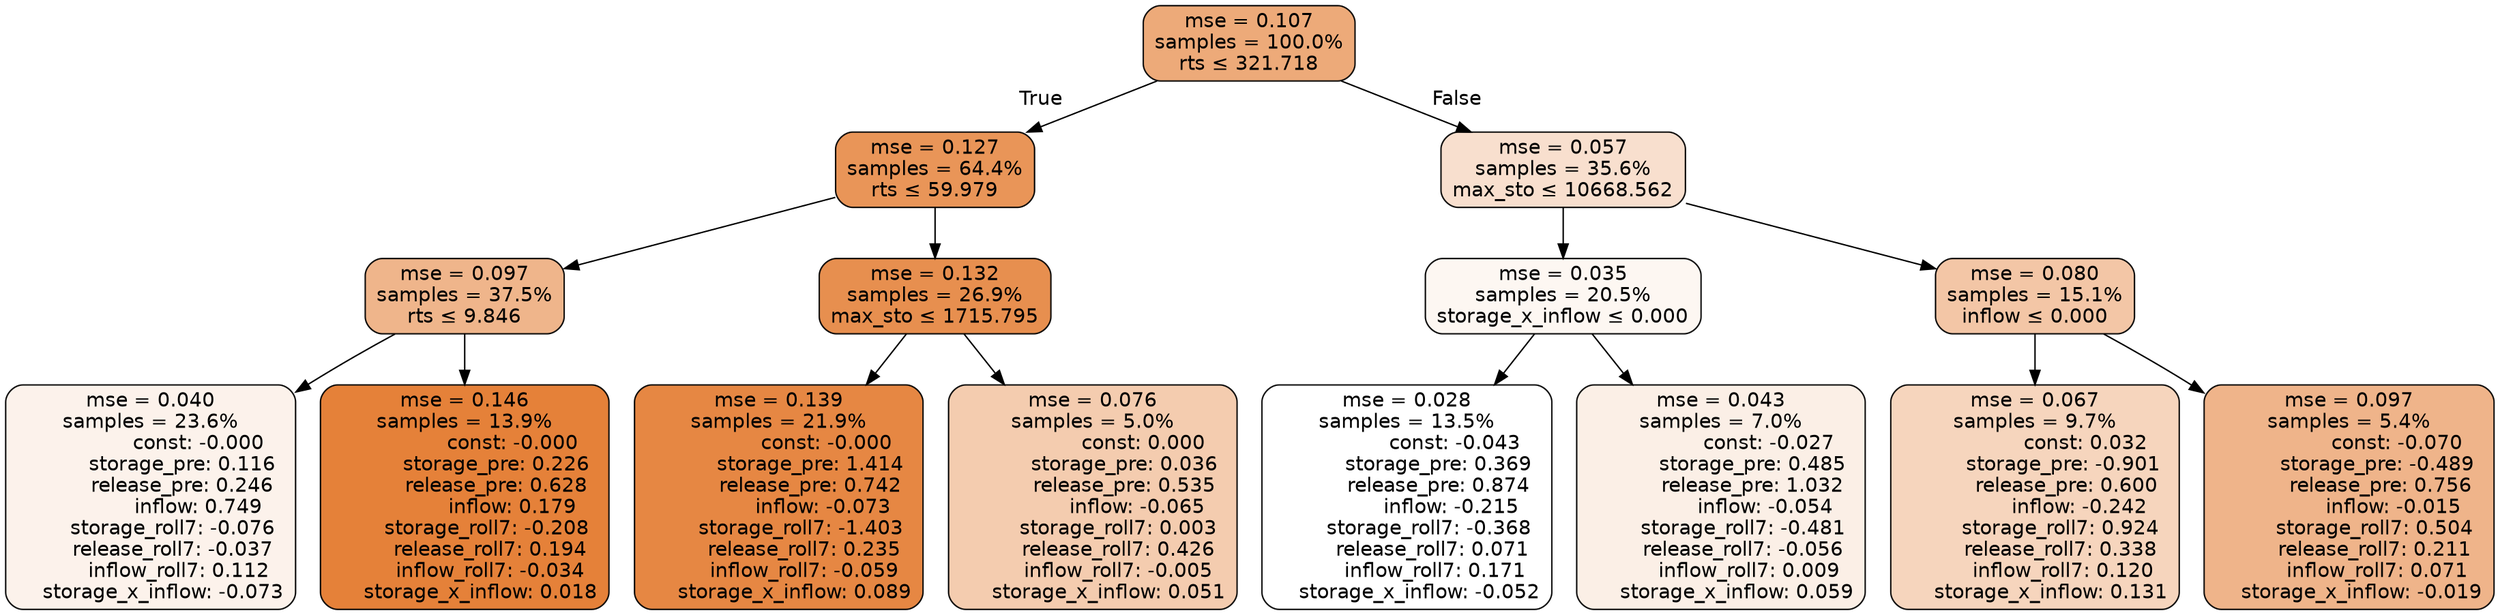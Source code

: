 digraph tree {
bgcolor="transparent"
node [shape=rectangle, style="filled, rounded", color="black", fontname=helvetica] ;
edge [fontname=helvetica] ;
	"0" [label="mse = 0.107
samples = 100.0%
rts &le; 321.718", fillcolor="#edaa79"]
	"1" [label="mse = 0.127
samples = 64.4%
rts &le; 59.979", fillcolor="#e99558"]
	"2" [label="mse = 0.097
samples = 37.5%
rts &le; 9.846", fillcolor="#efb58b"]
	"3" [label="mse = 0.040
samples = 23.6%
               const: -0.000
          storage_pre: 0.116
          release_pre: 0.246
               inflow: 0.749
       storage_roll7: -0.076
       release_roll7: -0.037
         inflow_roll7: 0.112
    storage_x_inflow: -0.073", fillcolor="#fcf2eb"]
	"4" [label="mse = 0.146
samples = 13.9%
               const: -0.000
          storage_pre: 0.226
          release_pre: 0.628
               inflow: 0.179
       storage_roll7: -0.208
        release_roll7: 0.194
        inflow_roll7: -0.034
     storage_x_inflow: 0.018", fillcolor="#e58139"]
	"5" [label="mse = 0.132
samples = 26.9%
max_sto &le; 1715.795", fillcolor="#e78f4f"]
	"6" [label="mse = 0.139
samples = 21.9%
               const: -0.000
          storage_pre: 1.414
          release_pre: 0.742
              inflow: -0.073
       storage_roll7: -1.403
        release_roll7: 0.235
        inflow_roll7: -0.059
     storage_x_inflow: 0.089", fillcolor="#e68743"]
	"7" [label="mse = 0.076
samples = 5.0%
                const: 0.000
          storage_pre: 0.036
          release_pre: 0.535
              inflow: -0.065
        storage_roll7: 0.003
        release_roll7: 0.426
        inflow_roll7: -0.005
     storage_x_inflow: 0.051", fillcolor="#f4ccaf"]
	"8" [label="mse = 0.057
samples = 35.6%
max_sto &le; 10668.562", fillcolor="#f8dfce"]
	"9" [label="mse = 0.035
samples = 20.5%
storage_x_inflow &le; 0.000", fillcolor="#fdf7f2"]
	"10" [label="mse = 0.028
samples = 13.5%
               const: -0.043
          storage_pre: 0.369
          release_pre: 0.874
              inflow: -0.215
       storage_roll7: -0.368
        release_roll7: 0.071
         inflow_roll7: 0.171
    storage_x_inflow: -0.052", fillcolor="#ffffff"]
	"11" [label="mse = 0.043
samples = 7.0%
               const: -0.027
          storage_pre: 0.485
          release_pre: 1.032
              inflow: -0.054
       storage_roll7: -0.481
       release_roll7: -0.056
         inflow_roll7: 0.009
     storage_x_inflow: 0.059", fillcolor="#fbefe6"]
	"12" [label="mse = 0.080
samples = 15.1%
inflow &le; 0.000", fillcolor="#f3c6a6"]
	"13" [label="mse = 0.067
samples = 9.7%
                const: 0.032
         storage_pre: -0.901
          release_pre: 0.600
              inflow: -0.242
        storage_roll7: 0.924
        release_roll7: 0.338
         inflow_roll7: 0.120
     storage_x_inflow: 0.131", fillcolor="#f6d5bd"]
	"14" [label="mse = 0.097
samples = 5.4%
               const: -0.070
         storage_pre: -0.489
          release_pre: 0.756
              inflow: -0.015
        storage_roll7: 0.504
        release_roll7: 0.211
         inflow_roll7: 0.071
    storage_x_inflow: -0.019", fillcolor="#efb48a"]

	"0" -> "1" [labeldistance=2.5, labelangle=45, headlabel="True"]
	"1" -> "2"
	"2" -> "3"
	"2" -> "4"
	"1" -> "5"
	"5" -> "6"
	"5" -> "7"
	"0" -> "8" [labeldistance=2.5, labelangle=-45, headlabel="False"]
	"8" -> "9"
	"9" -> "10"
	"9" -> "11"
	"8" -> "12"
	"12" -> "13"
	"12" -> "14"
}
